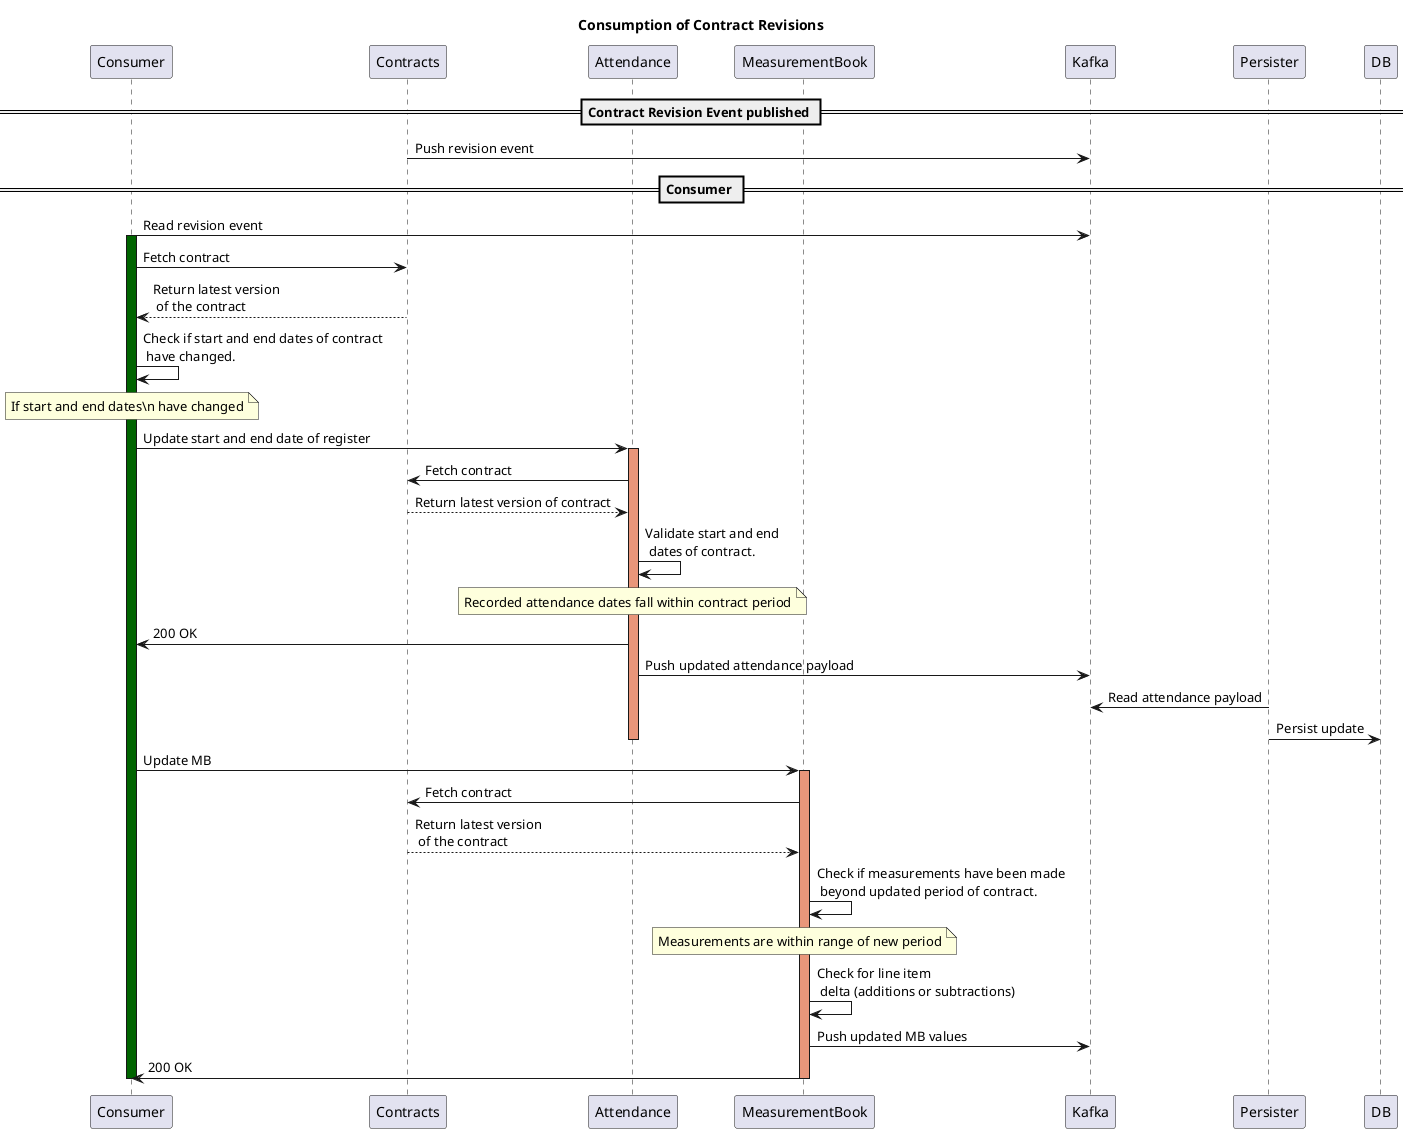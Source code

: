 @startuml
participant Contracts order 10
participant Attendance as Attendance order 12
participant MeasurementBook as MB order 13
participant Kafka order 14
participant Persister order 15
participant DB order 16
title Consumption of Contract Revisions

== Contract Revision Event published ==
Contracts -> Kafka: Push revision event

== Consumer ==
Consumer -> Kafka: Read revision event
activate Consumer #DarkGreen
Consumer -> Contracts: Fetch contract
Contracts --> Consumer: Return latest version \n of the contract
Consumer -> Consumer: Check if start and end dates of contract \n have changed.
note over Consumer
If start and end dates\n have changed
end note
Consumer -> Attendance: Update start and end date of register
activate Attendance #DarkSalmon
Attendance -> Contracts: Fetch contract
Contracts --> Attendance: Return latest version of contract
Attendance -> Attendance: Validate start and end \n dates of contract.
note over Attendance
Recorded attendance dates fall within contract period
end note
Attendance -> Consumer: 200 OK
Attendance -> Kafka: Push updated attendance payload
Persister -> Kafka: Read attendance payload
Persister -> DB: Persist update
deactivate Attendance

Consumer -> MB: Update MB
activate MB #DarkSalmon
MB -> Contracts: Fetch contract
Contracts --> MB: Return latest version \n of the contract
MB -> MB: Check if measurements have been made \n beyond updated period of contract.
note over MB
Measurements are within range of new period
end note
MB -> MB: Check for line item \n delta (additions or subtractions)
MB -> Kafka: Push updated MB values
MB -> Consumer: 200 OK
deactivate MB
deactivate Consumer



@enduml